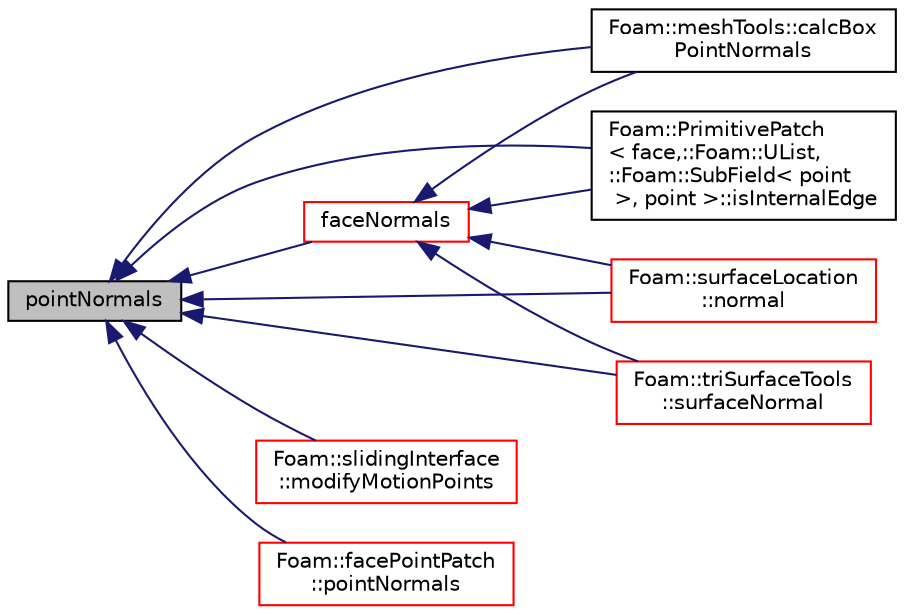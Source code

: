 digraph "pointNormals"
{
  bgcolor="transparent";
  edge [fontname="Helvetica",fontsize="10",labelfontname="Helvetica",labelfontsize="10"];
  node [fontname="Helvetica",fontsize="10",shape=record];
  rankdir="LR";
  Node1 [label="pointNormals",height=0.2,width=0.4,color="black", fillcolor="grey75", style="filled", fontcolor="black"];
  Node1 -> Node2 [dir="back",color="midnightblue",fontsize="10",style="solid",fontname="Helvetica"];
  Node2 [label="Foam::meshTools::calcBox\lPointNormals",height=0.2,width=0.4,color="black",URL="$a10813.html#a4ba6200a07a6aab35485561987f60185",tooltip="Calculate point normals on a &#39;box&#39; mesh (all edges aligned with. "];
  Node1 -> Node3 [dir="back",color="midnightblue",fontsize="10",style="solid",fontname="Helvetica"];
  Node3 [label="faceNormals",height=0.2,width=0.4,color="red",URL="$a01976.html#aa454c45ea89f03f5d0bd92ea2f38d85a",tooltip="Return face normals for patch. "];
  Node3 -> Node2 [dir="back",color="midnightblue",fontsize="10",style="solid",fontname="Helvetica"];
  Node3 -> Node4 [dir="back",color="midnightblue",fontsize="10",style="solid",fontname="Helvetica"];
  Node4 [label="Foam::PrimitivePatch\l\< face,::Foam::UList,\l::Foam::SubField\< point\l \>, point \>::isInternalEdge",height=0.2,width=0.4,color="black",URL="$a01976.html#a1ee468354f61c027ba0e3aa4a11cd097",tooltip="Is internal edge? "];
  Node3 -> Node5 [dir="back",color="midnightblue",fontsize="10",style="solid",fontname="Helvetica"];
  Node5 [label="Foam::surfaceLocation\l::normal",height=0.2,width=0.4,color="red",URL="$a02496.html#aa7761d7d21a6d33ed79afe76ec90051c",tooltip="Normal. Approximate for points. "];
  Node3 -> Node6 [dir="back",color="midnightblue",fontsize="10",style="solid",fontname="Helvetica"];
  Node6 [label="Foam::triSurfaceTools\l::surfaceNormal",height=0.2,width=0.4,color="red",URL="$a02703.html#a5a2f59dd14e51dca5fcbadd65696f1df",tooltip="Triangle (unit) normal. If nearest point to triangle on edge use. "];
  Node1 -> Node4 [dir="back",color="midnightblue",fontsize="10",style="solid",fontname="Helvetica"];
  Node1 -> Node7 [dir="back",color="midnightblue",fontsize="10",style="solid",fontname="Helvetica"];
  Node7 [label="Foam::slidingInterface\l::modifyMotionPoints",height=0.2,width=0.4,color="red",URL="$a02345.html#a4a962b56dd7cf30972c468258fa888e5",tooltip="Modify motion points to comply with the topological change. "];
  Node1 -> Node5 [dir="back",color="midnightblue",fontsize="10",style="solid",fontname="Helvetica"];
  Node1 -> Node8 [dir="back",color="midnightblue",fontsize="10",style="solid",fontname="Helvetica"];
  Node8 [label="Foam::facePointPatch\l::pointNormals",height=0.2,width=0.4,color="red",URL="$a00731.html#a5bfd0eb50929e3ee2f27b35f0c9c03df",tooltip="Return point unit normals. "];
  Node1 -> Node6 [dir="back",color="midnightblue",fontsize="10",style="solid",fontname="Helvetica"];
}
